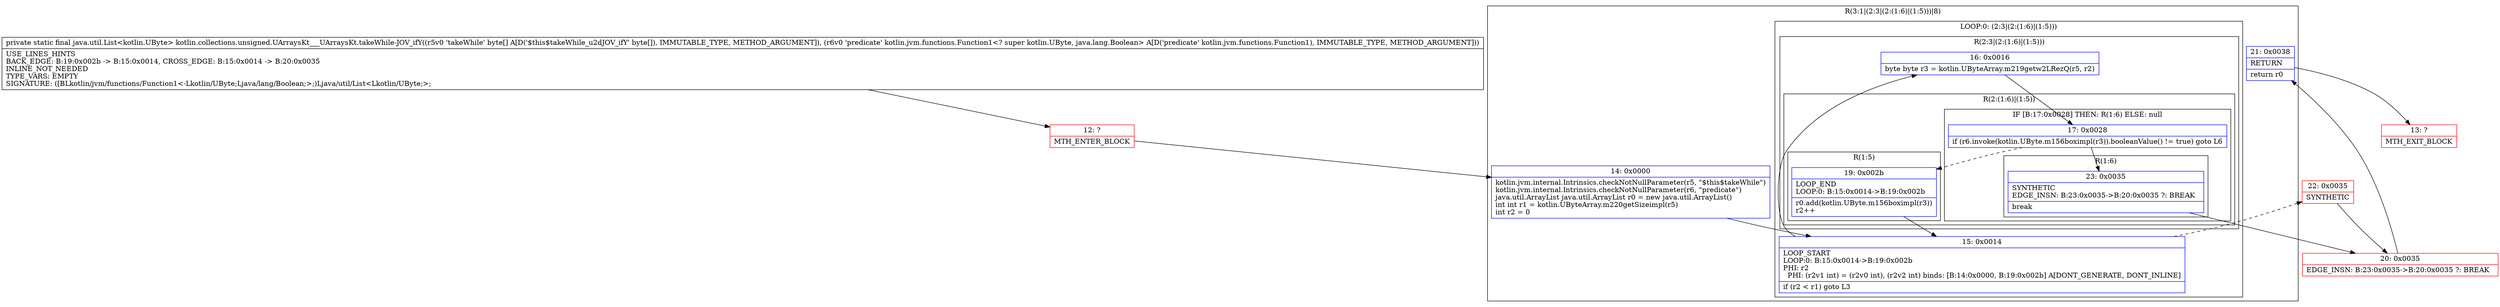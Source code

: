 digraph "CFG forkotlin.collections.unsigned.UArraysKt___UArraysKt.takeWhile\-JOV_ifY([BLkotlin\/jvm\/functions\/Function1;)Ljava\/util\/List;" {
subgraph cluster_Region_425156144 {
label = "R(3:1|(2:3|(2:(1:6)|(1:5)))|8)";
node [shape=record,color=blue];
Node_14 [shape=record,label="{14\:\ 0x0000|kotlin.jvm.internal.Intrinsics.checkNotNullParameter(r5, \"$this$takeWhile\")\lkotlin.jvm.internal.Intrinsics.checkNotNullParameter(r6, \"predicate\")\ljava.util.ArrayList java.util.ArrayList r0 = new java.util.ArrayList()\lint int r1 = kotlin.UByteArray.m220getSizeimpl(r5)\lint r2 = 0\l}"];
subgraph cluster_LoopRegion_1331399492 {
label = "LOOP:0: (2:3|(2:(1:6)|(1:5)))";
node [shape=record,color=blue];
Node_15 [shape=record,label="{15\:\ 0x0014|LOOP_START\lLOOP:0: B:15:0x0014\-\>B:19:0x002b\lPHI: r2 \l  PHI: (r2v1 int) = (r2v0 int), (r2v2 int) binds: [B:14:0x0000, B:19:0x002b] A[DONT_GENERATE, DONT_INLINE]\l|if (r2 \< r1) goto L3\l}"];
subgraph cluster_Region_1932416635 {
label = "R(2:3|(2:(1:6)|(1:5)))";
node [shape=record,color=blue];
Node_16 [shape=record,label="{16\:\ 0x0016|byte byte r3 = kotlin.UByteArray.m219getw2LRezQ(r5, r2)\l}"];
subgraph cluster_Region_1199766849 {
label = "R(2:(1:6)|(1:5))";
node [shape=record,color=blue];
subgraph cluster_IfRegion_1345007856 {
label = "IF [B:17:0x0028] THEN: R(1:6) ELSE: null";
node [shape=record,color=blue];
Node_17 [shape=record,label="{17\:\ 0x0028|if (r6.invoke(kotlin.UByte.m156boximpl(r3)).booleanValue() != true) goto L6\l}"];
subgraph cluster_Region_1117873272 {
label = "R(1:6)";
node [shape=record,color=blue];
Node_23 [shape=record,label="{23\:\ 0x0035|SYNTHETIC\lEDGE_INSN: B:23:0x0035\-\>B:20:0x0035 ?: BREAK  \l|break\l}"];
}
}
subgraph cluster_Region_809532728 {
label = "R(1:5)";
node [shape=record,color=blue];
Node_19 [shape=record,label="{19\:\ 0x002b|LOOP_END\lLOOP:0: B:15:0x0014\-\>B:19:0x002b\l|r0.add(kotlin.UByte.m156boximpl(r3))\lr2++\l}"];
}
}
}
}
Node_21 [shape=record,label="{21\:\ 0x0038|RETURN\l|return r0\l}"];
}
Node_12 [shape=record,color=red,label="{12\:\ ?|MTH_ENTER_BLOCK\l}"];
Node_20 [shape=record,color=red,label="{20\:\ 0x0035|EDGE_INSN: B:23:0x0035\-\>B:20:0x0035 ?: BREAK  \l}"];
Node_13 [shape=record,color=red,label="{13\:\ ?|MTH_EXIT_BLOCK\l}"];
Node_22 [shape=record,color=red,label="{22\:\ 0x0035|SYNTHETIC\l}"];
MethodNode[shape=record,label="{private static final java.util.List\<kotlin.UByte\> kotlin.collections.unsigned.UArraysKt___UArraysKt.takeWhile\-JOV_ifY((r5v0 'takeWhile' byte[] A[D('$this$takeWhile_u2dJOV_ifY' byte[]), IMMUTABLE_TYPE, METHOD_ARGUMENT]), (r6v0 'predicate' kotlin.jvm.functions.Function1\<? super kotlin.UByte, java.lang.Boolean\> A[D('predicate' kotlin.jvm.functions.Function1), IMMUTABLE_TYPE, METHOD_ARGUMENT]))  | USE_LINES_HINTS\lBACK_EDGE: B:19:0x002b \-\> B:15:0x0014, CROSS_EDGE: B:15:0x0014 \-\> B:20:0x0035\lINLINE_NOT_NEEDED\lTYPE_VARS: EMPTY\lSIGNATURE: ([BLkotlin\/jvm\/functions\/Function1\<\-Lkotlin\/UByte;Ljava\/lang\/Boolean;\>;)Ljava\/util\/List\<Lkotlin\/UByte;\>;\l}"];
MethodNode -> Node_12;Node_14 -> Node_15;
Node_15 -> Node_16;
Node_15 -> Node_22[style=dashed];
Node_16 -> Node_17;
Node_17 -> Node_19[style=dashed];
Node_17 -> Node_23;
Node_23 -> Node_20;
Node_19 -> Node_15;
Node_21 -> Node_13;
Node_12 -> Node_14;
Node_20 -> Node_21;
Node_22 -> Node_20;
}

